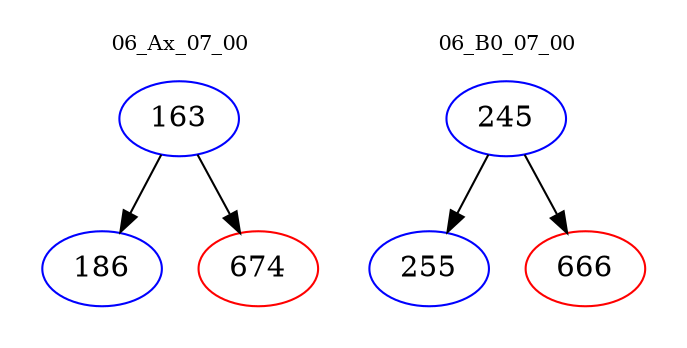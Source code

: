 digraph{
subgraph cluster_0 {
color = white
label = "06_Ax_07_00";
fontsize=10;
T0_163 [label="163", color="blue"]
T0_163 -> T0_186 [color="black"]
T0_186 [label="186", color="blue"]
T0_163 -> T0_674 [color="black"]
T0_674 [label="674", color="red"]
}
subgraph cluster_1 {
color = white
label = "06_B0_07_00";
fontsize=10;
T1_245 [label="245", color="blue"]
T1_245 -> T1_255 [color="black"]
T1_255 [label="255", color="blue"]
T1_245 -> T1_666 [color="black"]
T1_666 [label="666", color="red"]
}
}
